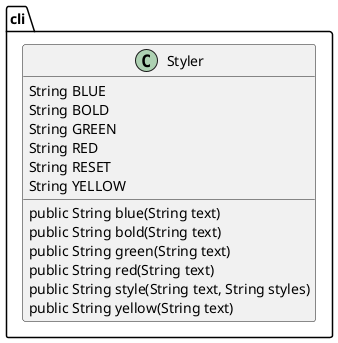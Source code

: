@startuml
skinparam linetype Ortho
package cli {
class Styler {
    String BLUE
    String BOLD
    String GREEN
    String RED
    String RESET
    String YELLOW
    public String blue(String text)
    public String bold(String text)
    public String green(String text)
    public String red(String text)
    public String style(String text, String styles)
    public String yellow(String text)
}
}
@enduml
